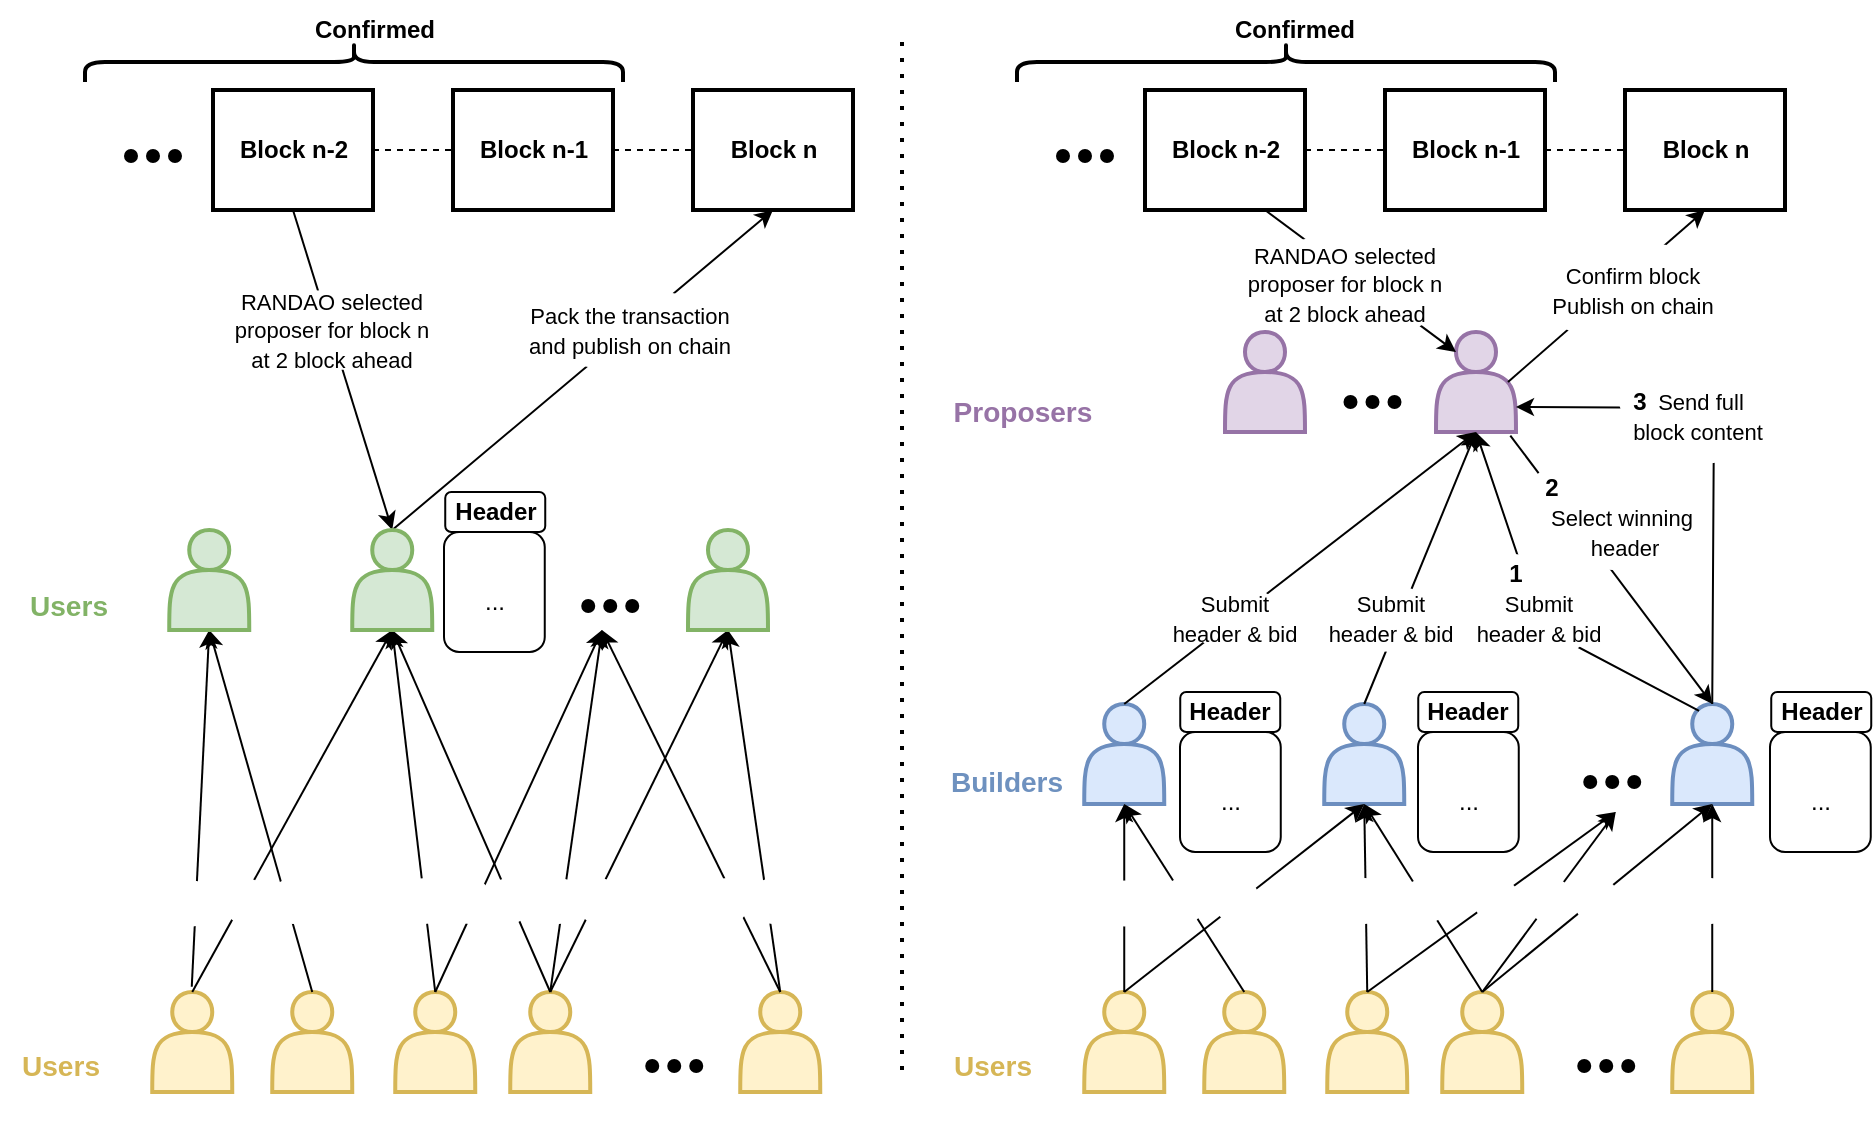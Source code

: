 <mxfile version="26.1.0">
  <diagram name="Page-1" id="coRo8ORDwXwepMu9kaxt">
    <mxGraphModel dx="1376" dy="1120" grid="1" gridSize="10" guides="1" tooltips="1" connect="1" arrows="1" fold="1" page="1" pageScale="1" pageWidth="827" pageHeight="1169" math="0" shadow="0">
      <root>
        <mxCell id="0" />
        <mxCell id="1" parent="0" />
        <mxCell id="-1FMtL--xxu45l2r8FuS-1" value="&lt;b&gt;Block n-1&lt;/b&gt;" style="rounded=0;whiteSpace=wrap;html=1;strokeWidth=2;" vertex="1" parent="1">
          <mxGeometry x="265.5" y="70" width="80" height="60" as="geometry" />
        </mxCell>
        <mxCell id="-1FMtL--xxu45l2r8FuS-2" value="&lt;b&gt;Block n&lt;/b&gt;" style="rounded=0;whiteSpace=wrap;html=1;strokeWidth=2;" vertex="1" parent="1">
          <mxGeometry x="385.5" y="70" width="80" height="60" as="geometry" />
        </mxCell>
        <mxCell id="-1FMtL--xxu45l2r8FuS-3" value="" style="endArrow=none;dashed=1;html=1;rounded=0;entryX=0;entryY=0.5;entryDx=0;entryDy=0;" edge="1" parent="1" source="-1FMtL--xxu45l2r8FuS-1" target="-1FMtL--xxu45l2r8FuS-2">
          <mxGeometry width="50" height="50" relative="1" as="geometry">
            <mxPoint x="185.5" y="100" as="sourcePoint" />
            <mxPoint x="245.5" y="99.5" as="targetPoint" />
          </mxGeometry>
        </mxCell>
        <mxCell id="-1FMtL--xxu45l2r8FuS-4" value="&lt;b&gt;Block n-2&lt;/b&gt;" style="rounded=0;whiteSpace=wrap;html=1;strokeWidth=2;" vertex="1" parent="1">
          <mxGeometry x="145.5" y="70" width="80" height="60" as="geometry" />
        </mxCell>
        <mxCell id="-1FMtL--xxu45l2r8FuS-5" value="" style="endArrow=none;dashed=1;html=1;rounded=0;exitX=1;exitY=0.5;exitDx=0;exitDy=0;entryX=0;entryY=0.5;entryDx=0;entryDy=0;" edge="1" parent="1" source="-1FMtL--xxu45l2r8FuS-4" target="-1FMtL--xxu45l2r8FuS-1">
          <mxGeometry width="50" height="50" relative="1" as="geometry">
            <mxPoint x="355.5" y="110" as="sourcePoint" />
            <mxPoint x="265.5" y="100" as="targetPoint" />
          </mxGeometry>
        </mxCell>
        <mxCell id="-1FMtL--xxu45l2r8FuS-6" value="" style="shape=curlyBracket;whiteSpace=wrap;html=1;rounded=1;labelPosition=left;verticalLabelPosition=middle;align=right;verticalAlign=middle;rotation=90;strokeWidth=2;" vertex="1" parent="1">
          <mxGeometry x="206" y="-78.5" width="20" height="269" as="geometry" />
        </mxCell>
        <mxCell id="-1FMtL--xxu45l2r8FuS-7" value="&lt;b&gt;Confirmed&lt;/b&gt;" style="text;html=1;align=center;verticalAlign=middle;resizable=0;points=[];autosize=1;strokeColor=none;fillColor=none;" vertex="1" parent="1">
          <mxGeometry x="185.5" y="25" width="80" height="30" as="geometry" />
        </mxCell>
        <mxCell id="-1FMtL--xxu45l2r8FuS-8" value="" style="shape=actor;whiteSpace=wrap;html=1;strokeWidth=2;fillColor=#fff2cc;strokeColor=#d6b656;" vertex="1" parent="1">
          <mxGeometry x="115.12" y="521" width="40" height="50" as="geometry" />
        </mxCell>
        <mxCell id="-1FMtL--xxu45l2r8FuS-9" value="" style="shape=actor;whiteSpace=wrap;html=1;strokeWidth=2;fillColor=#fff2cc;strokeColor=#d6b656;" vertex="1" parent="1">
          <mxGeometry x="294.12" y="521" width="40" height="50" as="geometry" />
        </mxCell>
        <mxCell id="-1FMtL--xxu45l2r8FuS-10" value="" style="shape=actor;whiteSpace=wrap;html=1;strokeWidth=2;fillColor=#fff2cc;strokeColor=#d6b656;" vertex="1" parent="1">
          <mxGeometry x="236.62" y="521" width="40" height="50" as="geometry" />
        </mxCell>
        <mxCell id="-1FMtL--xxu45l2r8FuS-11" value="" style="shape=actor;whiteSpace=wrap;html=1;strokeWidth=2;fillColor=#fff2cc;strokeColor=#d6b656;" vertex="1" parent="1">
          <mxGeometry x="175.12" y="521" width="40" height="50" as="geometry" />
        </mxCell>
        <mxCell id="-1FMtL--xxu45l2r8FuS-12" value="" style="shape=actor;whiteSpace=wrap;html=1;strokeWidth=2;fillColor=#fff2cc;strokeColor=#d6b656;" vertex="1" parent="1">
          <mxGeometry x="409.12" y="521" width="40" height="50" as="geometry" />
        </mxCell>
        <mxCell id="-1FMtL--xxu45l2r8FuS-13" value="" style="group" vertex="1" connectable="0" parent="1">
          <mxGeometry x="102.5" y="100" width="26" height="6" as="geometry" />
        </mxCell>
        <mxCell id="-1FMtL--xxu45l2r8FuS-14" value="" style="ellipse;shape=doubleEllipse;whiteSpace=wrap;html=1;aspect=fixed;fillColor=#000000;" vertex="1" parent="-1FMtL--xxu45l2r8FuS-13">
          <mxGeometry x="-1" width="6" height="6" as="geometry" />
        </mxCell>
        <mxCell id="-1FMtL--xxu45l2r8FuS-15" value="" style="ellipse;shape=doubleEllipse;whiteSpace=wrap;html=1;aspect=fixed;fillColor=#000000;" vertex="1" parent="-1FMtL--xxu45l2r8FuS-13">
          <mxGeometry x="10" width="6" height="6" as="geometry" />
        </mxCell>
        <mxCell id="-1FMtL--xxu45l2r8FuS-16" value="" style="ellipse;shape=doubleEllipse;whiteSpace=wrap;html=1;aspect=fixed;fillColor=#000000;" vertex="1" parent="-1FMtL--xxu45l2r8FuS-13">
          <mxGeometry x="21" width="6" height="6" as="geometry" />
        </mxCell>
        <mxCell id="-1FMtL--xxu45l2r8FuS-17" value="" style="endArrow=classic;html=1;rounded=0;exitX=0.5;exitY=0;exitDx=0;exitDy=0;entryX=0.5;entryY=1;entryDx=0;entryDy=0;" edge="1" parent="1" source="-1FMtL--xxu45l2r8FuS-58" target="-1FMtL--xxu45l2r8FuS-2">
          <mxGeometry width="50" height="50" relative="1" as="geometry">
            <mxPoint x="327" y="216" as="sourcePoint" />
            <mxPoint x="401" y="271" as="targetPoint" />
          </mxGeometry>
        </mxCell>
        <mxCell id="-1FMtL--xxu45l2r8FuS-18" value="" style="endArrow=classic;html=1;rounded=0;exitX=0.5;exitY=1;exitDx=0;exitDy=0;entryX=0.5;entryY=0;entryDx=0;entryDy=0;" edge="1" parent="1" source="-1FMtL--xxu45l2r8FuS-4" target="-1FMtL--xxu45l2r8FuS-58">
          <mxGeometry width="50" height="50" relative="1" as="geometry">
            <mxPoint x="351" y="321" as="sourcePoint" />
            <mxPoint x="321" y="203.5" as="targetPoint" />
          </mxGeometry>
        </mxCell>
        <mxCell id="-1FMtL--xxu45l2r8FuS-19" value="" style="group" vertex="1" connectable="0" parent="1">
          <mxGeometry x="363.12" y="555" width="26" height="6" as="geometry" />
        </mxCell>
        <mxCell id="-1FMtL--xxu45l2r8FuS-20" value="" style="ellipse;shape=doubleEllipse;whiteSpace=wrap;html=1;aspect=fixed;fillColor=#000000;" vertex="1" parent="-1FMtL--xxu45l2r8FuS-19">
          <mxGeometry x="-1" width="6" height="6" as="geometry" />
        </mxCell>
        <mxCell id="-1FMtL--xxu45l2r8FuS-21" value="" style="ellipse;shape=doubleEllipse;whiteSpace=wrap;html=1;aspect=fixed;fillColor=#000000;" vertex="1" parent="-1FMtL--xxu45l2r8FuS-19">
          <mxGeometry x="10" width="6" height="6" as="geometry" />
        </mxCell>
        <mxCell id="-1FMtL--xxu45l2r8FuS-22" value="" style="ellipse;shape=doubleEllipse;whiteSpace=wrap;html=1;aspect=fixed;fillColor=#000000;" vertex="1" parent="-1FMtL--xxu45l2r8FuS-19">
          <mxGeometry x="21" width="6" height="6" as="geometry" />
        </mxCell>
        <mxCell id="-1FMtL--xxu45l2r8FuS-23" value="" style="endArrow=classic;html=1;rounded=0;entryX=0.5;entryY=1;entryDx=0;entryDy=0;exitX=0.5;exitY=0;exitDx=0;exitDy=0;" edge="1" parent="1" source="-1FMtL--xxu45l2r8FuS-8" target="-1FMtL--xxu45l2r8FuS-58">
          <mxGeometry width="50" height="50" relative="1" as="geometry">
            <mxPoint x="135.37" y="496" as="sourcePoint" />
            <mxPoint x="255.12" y="427" as="targetPoint" />
          </mxGeometry>
        </mxCell>
        <mxCell id="-1FMtL--xxu45l2r8FuS-24" value="" style="endArrow=classic;html=1;rounded=0;entryX=0.5;entryY=1;entryDx=0;entryDy=0;exitX=0.5;exitY=0;exitDx=0;exitDy=0;" edge="1" parent="1" source="-1FMtL--xxu45l2r8FuS-11" target="-1FMtL--xxu45l2r8FuS-57">
          <mxGeometry width="50" height="50" relative="1" as="geometry">
            <mxPoint x="195.37" y="496" as="sourcePoint" />
            <mxPoint x="135.12" y="427" as="targetPoint" />
          </mxGeometry>
        </mxCell>
        <mxCell id="-1FMtL--xxu45l2r8FuS-25" value="" style="endArrow=classic;html=1;rounded=0;entryX=0.5;entryY=1;entryDx=0;entryDy=0;exitX=0.494;exitY=-0.052;exitDx=0;exitDy=0;exitPerimeter=0;" edge="1" parent="1" source="-1FMtL--xxu45l2r8FuS-8" target="-1FMtL--xxu45l2r8FuS-57">
          <mxGeometry width="50" height="50" relative="1" as="geometry">
            <mxPoint x="135.37" y="496" as="sourcePoint" />
            <mxPoint x="135.12" y="427" as="targetPoint" />
          </mxGeometry>
        </mxCell>
        <mxCell id="-1FMtL--xxu45l2r8FuS-26" value="" style="endArrow=classic;html=1;rounded=0;exitX=0.5;exitY=0;exitDx=0;exitDy=0;entryX=0.5;entryY=1;entryDx=0;entryDy=0;" edge="1" parent="1" source="-1FMtL--xxu45l2r8FuS-10" target="-1FMtL--xxu45l2r8FuS-58">
          <mxGeometry width="50" height="50" relative="1" as="geometry">
            <mxPoint x="230.87" y="501" as="sourcePoint" />
            <mxPoint x="255" y="427" as="targetPoint" />
          </mxGeometry>
        </mxCell>
        <mxCell id="-1FMtL--xxu45l2r8FuS-27" value="" style="endArrow=classic;html=1;rounded=0;exitX=0.5;exitY=0;exitDx=0;exitDy=0;" edge="1" parent="1" source="-1FMtL--xxu45l2r8FuS-10">
          <mxGeometry width="50" height="50" relative="1" as="geometry">
            <mxPoint x="250.87" y="497" as="sourcePoint" />
            <mxPoint x="340" y="340" as="targetPoint" />
          </mxGeometry>
        </mxCell>
        <mxCell id="-1FMtL--xxu45l2r8FuS-28" value="" style="endArrow=classic;html=1;rounded=0;exitX=0.5;exitY=0;exitDx=0;exitDy=0;entryX=0.5;entryY=1;entryDx=0;entryDy=0;" edge="1" parent="1" source="-1FMtL--xxu45l2r8FuS-9" target="-1FMtL--xxu45l2r8FuS-59">
          <mxGeometry width="50" height="50" relative="1" as="geometry">
            <mxPoint x="330.87" y="501" as="sourcePoint" />
            <mxPoint x="429.12" y="427" as="targetPoint" />
          </mxGeometry>
        </mxCell>
        <mxCell id="-1FMtL--xxu45l2r8FuS-29" value="" style="endArrow=classic;html=1;rounded=0;exitX=0.5;exitY=0;exitDx=0;exitDy=0;" edge="1" parent="1" source="-1FMtL--xxu45l2r8FuS-9">
          <mxGeometry width="50" height="50" relative="1" as="geometry">
            <mxPoint x="310.87" y="501" as="sourcePoint" />
            <mxPoint x="340" y="340" as="targetPoint" />
          </mxGeometry>
        </mxCell>
        <mxCell id="-1FMtL--xxu45l2r8FuS-30" value="" style="endArrow=classic;html=1;rounded=0;exitX=0.5;exitY=0;exitDx=0;exitDy=0;entryX=0.5;entryY=1;entryDx=0;entryDy=0;" edge="1" parent="1" source="-1FMtL--xxu45l2r8FuS-9" target="-1FMtL--xxu45l2r8FuS-58">
          <mxGeometry width="50" height="50" relative="1" as="geometry">
            <mxPoint x="205.37" y="477" as="sourcePoint" />
            <mxPoint x="255.12" y="427" as="targetPoint" />
          </mxGeometry>
        </mxCell>
        <mxCell id="-1FMtL--xxu45l2r8FuS-31" value="" style="endArrow=classic;html=1;rounded=0;exitX=0.5;exitY=0;exitDx=0;exitDy=0;entryX=0.5;entryY=1;entryDx=0;entryDy=0;" edge="1" parent="1" source="-1FMtL--xxu45l2r8FuS-12" target="-1FMtL--xxu45l2r8FuS-59">
          <mxGeometry width="50" height="50" relative="1" as="geometry">
            <mxPoint x="409.12" y="496" as="sourcePoint" />
            <mxPoint x="429.12" y="427" as="targetPoint" />
          </mxGeometry>
        </mxCell>
        <mxCell id="-1FMtL--xxu45l2r8FuS-32" value="&lt;h3&gt;&lt;font style=&quot;color: light-dark(rgb(214, 182, 86), rgb(105, 70, 122));&quot;&gt;Users&lt;/font&gt;&lt;/h3&gt;" style="text;html=1;align=center;verticalAlign=middle;resizable=0;points=[];autosize=1;strokeColor=none;fillColor=none;" vertex="1" parent="1">
          <mxGeometry x="39.12" y="528" width="60" height="60" as="geometry" />
        </mxCell>
        <mxCell id="-1FMtL--xxu45l2r8FuS-33" value="" style="group" vertex="1" connectable="0" parent="1">
          <mxGeometry x="150.12" y="464" width="23" height="23" as="geometry" />
        </mxCell>
        <mxCell id="-1FMtL--xxu45l2r8FuS-34" value="" style="ellipse;whiteSpace=wrap;html=1;aspect=fixed;fillColor=default;strokeColor=none;" vertex="1" parent="-1FMtL--xxu45l2r8FuS-33">
          <mxGeometry width="23" height="23" as="geometry" />
        </mxCell>
        <mxCell id="-1FMtL--xxu45l2r8FuS-35" value="" style="shape=image;html=1;verticalAlign=top;verticalLabelPosition=bottom;labelBackgroundColor=#ffffff;imageAspect=0;aspect=fixed;image=https://cdn0.iconfinder.com/data/icons/basic-e-commerce-line/48/Receipt_success-128.png" vertex="1" parent="-1FMtL--xxu45l2r8FuS-33">
          <mxGeometry x="2.88" y="2.88" width="17.25" height="17.25" as="geometry" />
        </mxCell>
        <mxCell id="-1FMtL--xxu45l2r8FuS-36" value="" style="group" vertex="1" connectable="0" parent="1">
          <mxGeometry x="123.62" y="465.25" width="23" height="23" as="geometry" />
        </mxCell>
        <mxCell id="-1FMtL--xxu45l2r8FuS-37" value="" style="ellipse;whiteSpace=wrap;html=1;aspect=fixed;fillColor=default;strokeColor=none;" vertex="1" parent="-1FMtL--xxu45l2r8FuS-36">
          <mxGeometry width="23" height="23" as="geometry" />
        </mxCell>
        <mxCell id="-1FMtL--xxu45l2r8FuS-38" value="" style="shape=image;html=1;verticalAlign=top;verticalLabelPosition=bottom;labelBackgroundColor=#ffffff;imageAspect=0;aspect=fixed;image=https://cdn0.iconfinder.com/data/icons/basic-e-commerce-line/48/Receipt_success-128.png" vertex="1" parent="-1FMtL--xxu45l2r8FuS-36">
          <mxGeometry x="2.88" y="1.88" width="17.25" height="17.25" as="geometry" />
        </mxCell>
        <mxCell id="-1FMtL--xxu45l2r8FuS-39" value="" style="group" vertex="1" connectable="0" parent="1">
          <mxGeometry x="174" y="464" width="23" height="23" as="geometry" />
        </mxCell>
        <mxCell id="-1FMtL--xxu45l2r8FuS-40" value="" style="ellipse;whiteSpace=wrap;html=1;aspect=fixed;fillColor=default;strokeColor=none;" vertex="1" parent="-1FMtL--xxu45l2r8FuS-39">
          <mxGeometry width="23" height="23" as="geometry" />
        </mxCell>
        <mxCell id="-1FMtL--xxu45l2r8FuS-41" value="" style="shape=image;html=1;verticalAlign=top;verticalLabelPosition=bottom;labelBackgroundColor=#ffffff;imageAspect=0;aspect=fixed;image=https://cdn0.iconfinder.com/data/icons/basic-e-commerce-line/48/Receipt_success-128.png" vertex="1" parent="-1FMtL--xxu45l2r8FuS-39">
          <mxGeometry x="2.88" y="2.88" width="17.25" height="17.25" as="geometry" />
        </mxCell>
        <mxCell id="-1FMtL--xxu45l2r8FuS-42" value="" style="group" vertex="1" connectable="0" parent="1">
          <mxGeometry x="240" y="464" width="23" height="23" as="geometry" />
        </mxCell>
        <mxCell id="-1FMtL--xxu45l2r8FuS-43" value="" style="ellipse;whiteSpace=wrap;html=1;aspect=fixed;fillColor=default;strokeColor=none;" vertex="1" parent="-1FMtL--xxu45l2r8FuS-42">
          <mxGeometry width="23" height="23" as="geometry" />
        </mxCell>
        <mxCell id="-1FMtL--xxu45l2r8FuS-44" value="" style="shape=image;html=1;verticalAlign=top;verticalLabelPosition=bottom;labelBackgroundColor=#ffffff;imageAspect=0;aspect=fixed;image=https://cdn0.iconfinder.com/data/icons/basic-e-commerce-line/48/Receipt_success-128.png" vertex="1" parent="-1FMtL--xxu45l2r8FuS-42">
          <mxGeometry x="2.88" y="2.88" width="17.25" height="17.25" as="geometry" />
        </mxCell>
        <mxCell id="-1FMtL--xxu45l2r8FuS-45" value="" style="group" vertex="1" connectable="0" parent="1">
          <mxGeometry x="282" y="464" width="23" height="23" as="geometry" />
        </mxCell>
        <mxCell id="-1FMtL--xxu45l2r8FuS-46" value="" style="ellipse;whiteSpace=wrap;html=1;aspect=fixed;fillColor=default;strokeColor=none;" vertex="1" parent="-1FMtL--xxu45l2r8FuS-45">
          <mxGeometry width="23" height="23" as="geometry" />
        </mxCell>
        <mxCell id="-1FMtL--xxu45l2r8FuS-47" value="" style="shape=image;html=1;verticalAlign=top;verticalLabelPosition=bottom;labelBackgroundColor=#ffffff;imageAspect=0;aspect=fixed;image=https://cdn0.iconfinder.com/data/icons/basic-e-commerce-line/48/Receipt_success-128.png" vertex="1" parent="-1FMtL--xxu45l2r8FuS-45">
          <mxGeometry x="2.88" y="2.88" width="17.25" height="17.25" as="geometry" />
        </mxCell>
        <mxCell id="-1FMtL--xxu45l2r8FuS-48" value="" style="group" vertex="1" connectable="0" parent="1">
          <mxGeometry x="307" y="464" width="23" height="23" as="geometry" />
        </mxCell>
        <mxCell id="-1FMtL--xxu45l2r8FuS-49" value="" style="ellipse;whiteSpace=wrap;html=1;aspect=fixed;fillColor=default;strokeColor=none;" vertex="1" parent="-1FMtL--xxu45l2r8FuS-48">
          <mxGeometry width="23" height="23" as="geometry" />
        </mxCell>
        <mxCell id="-1FMtL--xxu45l2r8FuS-50" value="" style="shape=image;html=1;verticalAlign=top;verticalLabelPosition=bottom;labelBackgroundColor=#ffffff;imageAspect=0;aspect=fixed;image=https://cdn0.iconfinder.com/data/icons/basic-e-commerce-line/48/Receipt_success-128.png" vertex="1" parent="-1FMtL--xxu45l2r8FuS-48">
          <mxGeometry x="2.88" y="2.88" width="17.25" height="17.25" as="geometry" />
        </mxCell>
        <mxCell id="-1FMtL--xxu45l2r8FuS-51" value="" style="group" vertex="1" connectable="0" parent="1">
          <mxGeometry x="327" y="464" width="23" height="23" as="geometry" />
        </mxCell>
        <mxCell id="-1FMtL--xxu45l2r8FuS-52" value="" style="ellipse;whiteSpace=wrap;html=1;aspect=fixed;fillColor=default;strokeColor=none;" vertex="1" parent="-1FMtL--xxu45l2r8FuS-51">
          <mxGeometry width="23" height="23" as="geometry" />
        </mxCell>
        <mxCell id="-1FMtL--xxu45l2r8FuS-53" value="" style="shape=image;html=1;verticalAlign=top;verticalLabelPosition=bottom;labelBackgroundColor=#ffffff;imageAspect=0;aspect=fixed;image=https://cdn0.iconfinder.com/data/icons/basic-e-commerce-line/48/Receipt_success-128.png" vertex="1" parent="-1FMtL--xxu45l2r8FuS-51">
          <mxGeometry x="2.88" y="2.88" width="17.25" height="17.25" as="geometry" />
        </mxCell>
        <mxCell id="-1FMtL--xxu45l2r8FuS-54" value="" style="group" vertex="1" connectable="0" parent="1">
          <mxGeometry x="414" y="464" width="23" height="23" as="geometry" />
        </mxCell>
        <mxCell id="-1FMtL--xxu45l2r8FuS-55" value="" style="ellipse;whiteSpace=wrap;html=1;aspect=fixed;fillColor=default;strokeColor=none;" vertex="1" parent="-1FMtL--xxu45l2r8FuS-54">
          <mxGeometry width="23" height="23" as="geometry" />
        </mxCell>
        <mxCell id="-1FMtL--xxu45l2r8FuS-56" value="" style="shape=image;html=1;verticalAlign=top;verticalLabelPosition=bottom;labelBackgroundColor=#ffffff;imageAspect=0;aspect=fixed;image=https://cdn0.iconfinder.com/data/icons/basic-e-commerce-line/48/Receipt_success-128.png" vertex="1" parent="-1FMtL--xxu45l2r8FuS-54">
          <mxGeometry x="2.88" y="2.88" width="17.25" height="17.25" as="geometry" />
        </mxCell>
        <mxCell id="-1FMtL--xxu45l2r8FuS-57" value="" style="shape=actor;whiteSpace=wrap;html=1;strokeWidth=2;fillColor=#d5e8d4;strokeColor=#82b366;" vertex="1" parent="1">
          <mxGeometry x="123.62" y="290" width="40" height="50" as="geometry" />
        </mxCell>
        <mxCell id="-1FMtL--xxu45l2r8FuS-58" value="" style="shape=actor;whiteSpace=wrap;html=1;strokeWidth=2;fillColor=#d5e8d4;strokeColor=#82b366;" vertex="1" parent="1">
          <mxGeometry x="215.12" y="290" width="40" height="50" as="geometry" />
        </mxCell>
        <mxCell id="-1FMtL--xxu45l2r8FuS-59" value="" style="shape=actor;whiteSpace=wrap;html=1;strokeWidth=2;fillColor=#d5e8d4;strokeColor=#82b366;" vertex="1" parent="1">
          <mxGeometry x="383" y="290" width="40" height="50" as="geometry" />
        </mxCell>
        <mxCell id="-1FMtL--xxu45l2r8FuS-60" value="" style="group" vertex="1" connectable="0" parent="1">
          <mxGeometry x="313.12" y="325" width="26" height="6" as="geometry" />
        </mxCell>
        <mxCell id="-1FMtL--xxu45l2r8FuS-61" value="" style="ellipse;shape=doubleEllipse;whiteSpace=wrap;html=1;aspect=fixed;fillColor=#000000;" vertex="1" parent="-1FMtL--xxu45l2r8FuS-60">
          <mxGeometry x="17" width="6" height="6" as="geometry" />
        </mxCell>
        <mxCell id="-1FMtL--xxu45l2r8FuS-62" value="" style="ellipse;shape=doubleEllipse;whiteSpace=wrap;html=1;aspect=fixed;fillColor=#000000;" vertex="1" parent="-1FMtL--xxu45l2r8FuS-60">
          <mxGeometry x="28" width="6" height="6" as="geometry" />
        </mxCell>
        <mxCell id="-1FMtL--xxu45l2r8FuS-63" value="" style="ellipse;shape=doubleEllipse;whiteSpace=wrap;html=1;aspect=fixed;fillColor=#000000;" vertex="1" parent="-1FMtL--xxu45l2r8FuS-60">
          <mxGeometry x="39" width="6" height="6" as="geometry" />
        </mxCell>
        <mxCell id="-1FMtL--xxu45l2r8FuS-64" value="" style="endArrow=classic;html=1;rounded=0;exitX=0.5;exitY=0;exitDx=0;exitDy=0;" edge="1" parent="1" source="-1FMtL--xxu45l2r8FuS-12">
          <mxGeometry width="50" height="50" relative="1" as="geometry">
            <mxPoint x="430" y="520" as="sourcePoint" />
            <mxPoint x="340" y="340" as="targetPoint" />
          </mxGeometry>
        </mxCell>
        <mxCell id="-1FMtL--xxu45l2r8FuS-65" value="" style="group" vertex="1" connectable="0" parent="1">
          <mxGeometry x="391" y="464" width="23" height="23" as="geometry" />
        </mxCell>
        <mxCell id="-1FMtL--xxu45l2r8FuS-66" value="" style="ellipse;whiteSpace=wrap;html=1;aspect=fixed;fillColor=default;strokeColor=none;" vertex="1" parent="-1FMtL--xxu45l2r8FuS-65">
          <mxGeometry width="23" height="23" as="geometry" />
        </mxCell>
        <mxCell id="-1FMtL--xxu45l2r8FuS-67" value="" style="shape=image;html=1;verticalAlign=top;verticalLabelPosition=bottom;labelBackgroundColor=#ffffff;imageAspect=0;aspect=fixed;image=https://cdn0.iconfinder.com/data/icons/basic-e-commerce-line/48/Receipt_success-128.png" vertex="1" parent="-1FMtL--xxu45l2r8FuS-65">
          <mxGeometry x="2.88" y="2.88" width="17.25" height="17.25" as="geometry" />
        </mxCell>
        <mxCell id="-1FMtL--xxu45l2r8FuS-68" value="" style="group" vertex="1" connectable="0" parent="1">
          <mxGeometry x="262" y="464" width="23" height="23" as="geometry" />
        </mxCell>
        <mxCell id="-1FMtL--xxu45l2r8FuS-69" value="" style="ellipse;whiteSpace=wrap;html=1;aspect=fixed;fillColor=default;strokeColor=none;" vertex="1" parent="-1FMtL--xxu45l2r8FuS-68">
          <mxGeometry width="23" height="23" as="geometry" />
        </mxCell>
        <mxCell id="-1FMtL--xxu45l2r8FuS-70" value="" style="shape=image;html=1;verticalAlign=top;verticalLabelPosition=bottom;labelBackgroundColor=#ffffff;imageAspect=0;aspect=fixed;image=https://cdn0.iconfinder.com/data/icons/basic-e-commerce-line/48/Receipt_success-128.png" vertex="1" parent="-1FMtL--xxu45l2r8FuS-68">
          <mxGeometry x="2.88" y="2.88" width="17.25" height="17.25" as="geometry" />
        </mxCell>
        <mxCell id="-1FMtL--xxu45l2r8FuS-71" value="&lt;h3&gt;&lt;font style=&quot;color: light-dark(rgb(130, 179, 102), rgb(105, 70, 122));&quot;&gt;Users&lt;/font&gt;&lt;/h3&gt;" style="text;html=1;align=center;verticalAlign=middle;resizable=0;points=[];autosize=1;strokeColor=none;fillColor=none;" vertex="1" parent="1">
          <mxGeometry x="42.5" y="298" width="60" height="60" as="geometry" />
        </mxCell>
        <mxCell id="-1FMtL--xxu45l2r8FuS-72" value="" style="group" vertex="1" connectable="0" parent="1">
          <mxGeometry x="261" y="271" width="50.62" height="80" as="geometry" />
        </mxCell>
        <mxCell id="-1FMtL--xxu45l2r8FuS-73" value="Header" style="rounded=1;whiteSpace=wrap;html=1;fontStyle=1" vertex="1" parent="-1FMtL--xxu45l2r8FuS-72">
          <mxGeometry x="0.62" width="50" height="20" as="geometry" />
        </mxCell>
        <mxCell id="-1FMtL--xxu45l2r8FuS-74" value="" style="group" vertex="1" connectable="0" parent="-1FMtL--xxu45l2r8FuS-72">
          <mxGeometry y="20" width="50.38" height="60" as="geometry" />
        </mxCell>
        <mxCell id="-1FMtL--xxu45l2r8FuS-75" value="" style="rounded=1;whiteSpace=wrap;html=1;" vertex="1" parent="-1FMtL--xxu45l2r8FuS-74">
          <mxGeometry width="50.38" height="60" as="geometry" />
        </mxCell>
        <mxCell id="-1FMtL--xxu45l2r8FuS-76" value="" style="shape=image;html=1;verticalAlign=top;verticalLabelPosition=bottom;labelBackgroundColor=#ffffff;imageAspect=0;aspect=fixed;image=https://cdn0.iconfinder.com/data/icons/basic-e-commerce-line/48/Receipt_success-128.png" vertex="1" parent="-1FMtL--xxu45l2r8FuS-74">
          <mxGeometry x="17.952" y="1.75" width="14.484" height="14.484" as="geometry" />
        </mxCell>
        <mxCell id="-1FMtL--xxu45l2r8FuS-77" value="" style="shape=image;html=1;verticalAlign=top;verticalLabelPosition=bottom;labelBackgroundColor=#ffffff;imageAspect=0;aspect=fixed;image=https://cdn0.iconfinder.com/data/icons/basic-e-commerce-line/48/Receipt_success-128.png" vertex="1" parent="-1FMtL--xxu45l2r8FuS-74">
          <mxGeometry x="17.952" y="18" width="14.484" height="14.484" as="geometry" />
        </mxCell>
        <mxCell id="-1FMtL--xxu45l2r8FuS-78" value="" style="shape=image;html=1;verticalAlign=top;verticalLabelPosition=bottom;labelBackgroundColor=#ffffff;imageAspect=0;aspect=fixed;image=https://cdn0.iconfinder.com/data/icons/basic-e-commerce-line/48/Receipt_success-128.png" vertex="1" parent="-1FMtL--xxu45l2r8FuS-74">
          <mxGeometry x="17.952" y="42.75" width="14.484" height="14.484" as="geometry" />
        </mxCell>
        <mxCell id="-1FMtL--xxu45l2r8FuS-79" value="..." style="text;html=1;align=center;verticalAlign=middle;resizable=0;points=[];autosize=1;strokeColor=none;fillColor=none;" vertex="1" parent="-1FMtL--xxu45l2r8FuS-74">
          <mxGeometry x="9.595" y="20.25" width="30" height="30" as="geometry" />
        </mxCell>
        <mxCell id="-1FMtL--xxu45l2r8FuS-80" value="&lt;span style=&quot;font-size: 11px;&quot;&gt;RANDAO selected proposer for block n at 2 block ahead&lt;/span&gt;" style="ellipse;whiteSpace=wrap;html=1;strokeColor=none;" vertex="1" parent="1">
          <mxGeometry x="150.12" y="170" width="110" height="40" as="geometry" />
        </mxCell>
        <mxCell id="-1FMtL--xxu45l2r8FuS-81" value="&lt;span style=&quot;font-size: 11px;&quot;&gt;Pack the transaction and publish on chain&lt;/span&gt;" style="ellipse;whiteSpace=wrap;html=1;strokeColor=none;" vertex="1" parent="1">
          <mxGeometry x="299.12" y="170" width="110" height="40" as="geometry" />
        </mxCell>
        <mxCell id="-1FMtL--xxu45l2r8FuS-82" value="&lt;b&gt;Block n-1&lt;/b&gt;" style="rounded=0;whiteSpace=wrap;html=1;strokeWidth=2;" vertex="1" parent="1">
          <mxGeometry x="731.5" y="70" width="80" height="60" as="geometry" />
        </mxCell>
        <mxCell id="-1FMtL--xxu45l2r8FuS-83" value="&lt;b&gt;Block n&lt;/b&gt;" style="rounded=0;whiteSpace=wrap;html=1;strokeWidth=2;" vertex="1" parent="1">
          <mxGeometry x="851.5" y="70" width="80" height="60" as="geometry" />
        </mxCell>
        <mxCell id="-1FMtL--xxu45l2r8FuS-84" value="" style="endArrow=none;dashed=1;html=1;rounded=0;entryX=0;entryY=0.5;entryDx=0;entryDy=0;" edge="1" parent="1" source="-1FMtL--xxu45l2r8FuS-82" target="-1FMtL--xxu45l2r8FuS-83">
          <mxGeometry width="50" height="50" relative="1" as="geometry">
            <mxPoint x="651.5" y="100" as="sourcePoint" />
            <mxPoint x="711.5" y="99.5" as="targetPoint" />
          </mxGeometry>
        </mxCell>
        <mxCell id="-1FMtL--xxu45l2r8FuS-85" value="&lt;b&gt;Block n-2&lt;/b&gt;" style="rounded=0;whiteSpace=wrap;html=1;strokeWidth=2;" vertex="1" parent="1">
          <mxGeometry x="611.5" y="70" width="80" height="60" as="geometry" />
        </mxCell>
        <mxCell id="-1FMtL--xxu45l2r8FuS-86" value="" style="endArrow=none;dashed=1;html=1;rounded=0;exitX=1;exitY=0.5;exitDx=0;exitDy=0;entryX=0;entryY=0.5;entryDx=0;entryDy=0;" edge="1" parent="1" source="-1FMtL--xxu45l2r8FuS-85" target="-1FMtL--xxu45l2r8FuS-82">
          <mxGeometry width="50" height="50" relative="1" as="geometry">
            <mxPoint x="821.5" y="110" as="sourcePoint" />
            <mxPoint x="731.5" y="100" as="targetPoint" />
          </mxGeometry>
        </mxCell>
        <mxCell id="-1FMtL--xxu45l2r8FuS-87" value="" style="shape=curlyBracket;whiteSpace=wrap;html=1;rounded=1;labelPosition=left;verticalLabelPosition=middle;align=right;verticalAlign=middle;rotation=90;strokeWidth=2;" vertex="1" parent="1">
          <mxGeometry x="672" y="-78.5" width="20" height="269" as="geometry" />
        </mxCell>
        <mxCell id="-1FMtL--xxu45l2r8FuS-88" value="&lt;b&gt;Confirmed&lt;/b&gt;" style="text;html=1;align=center;verticalAlign=middle;resizable=0;points=[];autosize=1;strokeColor=none;fillColor=none;" vertex="1" parent="1">
          <mxGeometry x="645.5" y="25" width="80" height="30" as="geometry" />
        </mxCell>
        <mxCell id="-1FMtL--xxu45l2r8FuS-89" value="" style="shape=actor;whiteSpace=wrap;html=1;strokeWidth=2;fillColor=#e1d5e7;strokeColor=#9673a6;" vertex="1" parent="1">
          <mxGeometry x="757" y="191" width="40" height="50" as="geometry" />
        </mxCell>
        <mxCell id="-1FMtL--xxu45l2r8FuS-90" value="" style="shape=actor;whiteSpace=wrap;html=1;strokeWidth=2;fillColor=#dae8fc;strokeColor=#6c8ebf;" vertex="1" parent="1">
          <mxGeometry x="875.12" y="377" width="40" height="50" as="geometry" />
        </mxCell>
        <mxCell id="-1FMtL--xxu45l2r8FuS-91" value="" style="shape=actor;whiteSpace=wrap;html=1;strokeWidth=2;fillColor=#dae8fc;strokeColor=#6c8ebf;" vertex="1" parent="1">
          <mxGeometry x="701.12" y="377" width="40" height="50" as="geometry" />
        </mxCell>
        <mxCell id="-1FMtL--xxu45l2r8FuS-92" value="" style="shape=actor;whiteSpace=wrap;html=1;strokeWidth=2;fillColor=#dae8fc;strokeColor=#6c8ebf;" vertex="1" parent="1">
          <mxGeometry x="581.12" y="377" width="40" height="50" as="geometry" />
        </mxCell>
        <mxCell id="-1FMtL--xxu45l2r8FuS-93" value="" style="shape=actor;whiteSpace=wrap;html=1;strokeWidth=2;fillColor=#fff2cc;strokeColor=#d6b656;" vertex="1" parent="1">
          <mxGeometry x="581.12" y="521" width="40" height="50" as="geometry" />
        </mxCell>
        <mxCell id="-1FMtL--xxu45l2r8FuS-94" value="" style="shape=actor;whiteSpace=wrap;html=1;strokeWidth=2;fillColor=#fff2cc;strokeColor=#d6b656;" vertex="1" parent="1">
          <mxGeometry x="760.12" y="521" width="40" height="50" as="geometry" />
        </mxCell>
        <mxCell id="-1FMtL--xxu45l2r8FuS-95" value="" style="shape=actor;whiteSpace=wrap;html=1;strokeWidth=2;fillColor=#fff2cc;strokeColor=#d6b656;" vertex="1" parent="1">
          <mxGeometry x="702.62" y="521" width="40" height="50" as="geometry" />
        </mxCell>
        <mxCell id="-1FMtL--xxu45l2r8FuS-96" value="" style="shape=actor;whiteSpace=wrap;html=1;strokeWidth=2;fillColor=#fff2cc;strokeColor=#d6b656;" vertex="1" parent="1">
          <mxGeometry x="641.12" y="521" width="40" height="50" as="geometry" />
        </mxCell>
        <mxCell id="-1FMtL--xxu45l2r8FuS-97" value="" style="shape=actor;whiteSpace=wrap;html=1;strokeWidth=2;fillColor=#fff2cc;strokeColor=#d6b656;" vertex="1" parent="1">
          <mxGeometry x="875.12" y="521" width="40" height="50" as="geometry" />
        </mxCell>
        <mxCell id="-1FMtL--xxu45l2r8FuS-98" value="" style="group" vertex="1" connectable="0" parent="1">
          <mxGeometry x="568.5" y="100" width="26" height="6" as="geometry" />
        </mxCell>
        <mxCell id="-1FMtL--xxu45l2r8FuS-99" value="" style="ellipse;shape=doubleEllipse;whiteSpace=wrap;html=1;aspect=fixed;fillColor=#000000;" vertex="1" parent="-1FMtL--xxu45l2r8FuS-98">
          <mxGeometry x="-1" width="6" height="6" as="geometry" />
        </mxCell>
        <mxCell id="-1FMtL--xxu45l2r8FuS-100" value="" style="ellipse;shape=doubleEllipse;whiteSpace=wrap;html=1;aspect=fixed;fillColor=#000000;" vertex="1" parent="-1FMtL--xxu45l2r8FuS-98">
          <mxGeometry x="10" width="6" height="6" as="geometry" />
        </mxCell>
        <mxCell id="-1FMtL--xxu45l2r8FuS-101" value="" style="ellipse;shape=doubleEllipse;whiteSpace=wrap;html=1;aspect=fixed;fillColor=#000000;" vertex="1" parent="-1FMtL--xxu45l2r8FuS-98">
          <mxGeometry x="21" width="6" height="6" as="geometry" />
        </mxCell>
        <mxCell id="-1FMtL--xxu45l2r8FuS-102" value="" style="group" vertex="1" connectable="0" parent="1">
          <mxGeometry x="832.12" y="413" width="26" height="6" as="geometry" />
        </mxCell>
        <mxCell id="-1FMtL--xxu45l2r8FuS-103" value="" style="ellipse;shape=doubleEllipse;whiteSpace=wrap;html=1;aspect=fixed;fillColor=#000000;" vertex="1" parent="-1FMtL--xxu45l2r8FuS-102">
          <mxGeometry x="-1" width="6" height="6" as="geometry" />
        </mxCell>
        <mxCell id="-1FMtL--xxu45l2r8FuS-104" value="" style="ellipse;shape=doubleEllipse;whiteSpace=wrap;html=1;aspect=fixed;fillColor=#000000;" vertex="1" parent="-1FMtL--xxu45l2r8FuS-102">
          <mxGeometry x="10" width="6" height="6" as="geometry" />
        </mxCell>
        <mxCell id="-1FMtL--xxu45l2r8FuS-105" value="" style="ellipse;shape=doubleEllipse;whiteSpace=wrap;html=1;aspect=fixed;fillColor=#000000;" vertex="1" parent="-1FMtL--xxu45l2r8FuS-102">
          <mxGeometry x="21" width="6" height="6" as="geometry" />
        </mxCell>
        <mxCell id="-1FMtL--xxu45l2r8FuS-106" value="" style="endArrow=classic;html=1;rounded=0;exitX=0.5;exitY=0;exitDx=0;exitDy=0;entryX=0.5;entryY=1;entryDx=0;entryDy=0;" edge="1" parent="1" source="-1FMtL--xxu45l2r8FuS-92" target="-1FMtL--xxu45l2r8FuS-89">
          <mxGeometry width="50" height="50" relative="1" as="geometry">
            <mxPoint x="662" y="301" as="sourcePoint" />
            <mxPoint x="712" y="251" as="targetPoint" />
            <Array as="points" />
          </mxGeometry>
        </mxCell>
        <mxCell id="-1FMtL--xxu45l2r8FuS-107" value="" style="endArrow=classic;html=1;rounded=0;exitX=0.5;exitY=0;exitDx=0;exitDy=0;" edge="1" parent="1" source="-1FMtL--xxu45l2r8FuS-91">
          <mxGeometry width="50" height="50" relative="1" as="geometry">
            <mxPoint x="727" y="291" as="sourcePoint" />
            <mxPoint x="777" y="241" as="targetPoint" />
          </mxGeometry>
        </mxCell>
        <mxCell id="-1FMtL--xxu45l2r8FuS-108" value="" style="endArrow=classic;html=1;rounded=0;exitX=0.335;exitY=0.068;exitDx=0;exitDy=0;strokeWidth=1;exitPerimeter=0;strokeColor=#000000;" edge="1" parent="1" source="-1FMtL--xxu45l2r8FuS-90">
          <mxGeometry width="50" height="50" relative="1" as="geometry">
            <mxPoint x="817" y="421" as="sourcePoint" />
            <mxPoint x="777" y="241" as="targetPoint" />
            <Array as="points">
              <mxPoint x="810" y="339" />
            </Array>
          </mxGeometry>
        </mxCell>
        <mxCell id="-1FMtL--xxu45l2r8FuS-109" value="&lt;b&gt;Header&lt;/b&gt;" style="rounded=1;whiteSpace=wrap;html=1;" vertex="1" parent="1">
          <mxGeometry x="629.12" y="371" width="50" height="20" as="geometry" />
        </mxCell>
        <mxCell id="-1FMtL--xxu45l2r8FuS-110" value="" style="endArrow=classic;html=1;rounded=0;exitX=0.9;exitY=0.5;exitDx=0;exitDy=0;exitPerimeter=0;entryX=0.5;entryY=1;entryDx=0;entryDy=0;" edge="1" parent="1" source="-1FMtL--xxu45l2r8FuS-89" target="-1FMtL--xxu45l2r8FuS-83">
          <mxGeometry width="50" height="50" relative="1" as="geometry">
            <mxPoint x="817" y="321" as="sourcePoint" />
            <mxPoint x="867" y="271" as="targetPoint" />
          </mxGeometry>
        </mxCell>
        <mxCell id="-1FMtL--xxu45l2r8FuS-111" value="" style="endArrow=classic;html=1;rounded=0;exitX=0.75;exitY=1;exitDx=0;exitDy=0;entryX=0.25;entryY=0.2;entryDx=0;entryDy=0;entryPerimeter=0;" edge="1" parent="1" source="-1FMtL--xxu45l2r8FuS-85" target="-1FMtL--xxu45l2r8FuS-89">
          <mxGeometry width="50" height="50" relative="1" as="geometry">
            <mxPoint x="817" y="321" as="sourcePoint" />
            <mxPoint x="867" y="271" as="targetPoint" />
          </mxGeometry>
        </mxCell>
        <mxCell id="-1FMtL--xxu45l2r8FuS-112" value="" style="group" vertex="1" connectable="0" parent="1">
          <mxGeometry x="829.12" y="555" width="26" height="6" as="geometry" />
        </mxCell>
        <mxCell id="-1FMtL--xxu45l2r8FuS-113" value="" style="ellipse;shape=doubleEllipse;whiteSpace=wrap;html=1;aspect=fixed;fillColor=#000000;" vertex="1" parent="-1FMtL--xxu45l2r8FuS-112">
          <mxGeometry x="-1" width="6" height="6" as="geometry" />
        </mxCell>
        <mxCell id="-1FMtL--xxu45l2r8FuS-114" value="" style="ellipse;shape=doubleEllipse;whiteSpace=wrap;html=1;aspect=fixed;fillColor=#000000;" vertex="1" parent="-1FMtL--xxu45l2r8FuS-112">
          <mxGeometry x="10" width="6" height="6" as="geometry" />
        </mxCell>
        <mxCell id="-1FMtL--xxu45l2r8FuS-115" value="" style="ellipse;shape=doubleEllipse;whiteSpace=wrap;html=1;aspect=fixed;fillColor=#000000;" vertex="1" parent="-1FMtL--xxu45l2r8FuS-112">
          <mxGeometry x="21" width="6" height="6" as="geometry" />
        </mxCell>
        <mxCell id="-1FMtL--xxu45l2r8FuS-116" value="" style="shape=actor;whiteSpace=wrap;html=1;strokeWidth=2;fillColor=#e1d5e7;strokeColor=#9673a6;" vertex="1" parent="1">
          <mxGeometry x="651.5" y="191" width="40" height="50" as="geometry" />
        </mxCell>
        <mxCell id="-1FMtL--xxu45l2r8FuS-117" value="" style="group" vertex="1" connectable="0" parent="1">
          <mxGeometry x="712.25" y="223" width="26" height="6" as="geometry" />
        </mxCell>
        <mxCell id="-1FMtL--xxu45l2r8FuS-118" value="" style="ellipse;shape=doubleEllipse;whiteSpace=wrap;html=1;aspect=fixed;fillColor=#000000;" vertex="1" parent="-1FMtL--xxu45l2r8FuS-117">
          <mxGeometry x="-1" width="6" height="6" as="geometry" />
        </mxCell>
        <mxCell id="-1FMtL--xxu45l2r8FuS-119" value="" style="ellipse;shape=doubleEllipse;whiteSpace=wrap;html=1;aspect=fixed;fillColor=#000000;" vertex="1" parent="-1FMtL--xxu45l2r8FuS-117">
          <mxGeometry x="10" width="6" height="6" as="geometry" />
        </mxCell>
        <mxCell id="-1FMtL--xxu45l2r8FuS-120" value="" style="ellipse;shape=doubleEllipse;whiteSpace=wrap;html=1;aspect=fixed;fillColor=#000000;" vertex="1" parent="-1FMtL--xxu45l2r8FuS-117">
          <mxGeometry x="21" width="6" height="6" as="geometry" />
        </mxCell>
        <mxCell id="-1FMtL--xxu45l2r8FuS-121" value="" style="endArrow=classic;html=1;rounded=0;entryX=0.5;entryY=1;entryDx=0;entryDy=0;exitX=0.5;exitY=0;exitDx=0;exitDy=0;" edge="1" parent="1" source="-1FMtL--xxu45l2r8FuS-93" target="-1FMtL--xxu45l2r8FuS-91">
          <mxGeometry width="50" height="50" relative="1" as="geometry">
            <mxPoint x="601.37" y="496" as="sourcePoint" />
            <mxPoint x="716.87" y="431" as="targetPoint" />
          </mxGeometry>
        </mxCell>
        <mxCell id="-1FMtL--xxu45l2r8FuS-122" value="" style="endArrow=classic;html=1;rounded=0;entryX=0.5;entryY=1;entryDx=0;entryDy=0;exitX=0.5;exitY=0;exitDx=0;exitDy=0;" edge="1" parent="1" source="-1FMtL--xxu45l2r8FuS-96" target="-1FMtL--xxu45l2r8FuS-92">
          <mxGeometry width="50" height="50" relative="1" as="geometry">
            <mxPoint x="661.37" y="496" as="sourcePoint" />
            <mxPoint x="711.37" y="446" as="targetPoint" />
          </mxGeometry>
        </mxCell>
        <mxCell id="-1FMtL--xxu45l2r8FuS-123" value="" style="endArrow=classic;html=1;rounded=0;entryX=0.5;entryY=1;entryDx=0;entryDy=0;exitX=0.5;exitY=0;exitDx=0;exitDy=0;" edge="1" parent="1" source="-1FMtL--xxu45l2r8FuS-93" target="-1FMtL--xxu45l2r8FuS-92">
          <mxGeometry width="50" height="50" relative="1" as="geometry">
            <mxPoint x="601.37" y="496" as="sourcePoint" />
            <mxPoint x="606.87" y="431" as="targetPoint" />
          </mxGeometry>
        </mxCell>
        <mxCell id="-1FMtL--xxu45l2r8FuS-124" value="" style="endArrow=classic;html=1;rounded=0;exitX=0.5;exitY=0;exitDx=0;exitDy=0;entryX=0.5;entryY=1;entryDx=0;entryDy=0;" edge="1" parent="1" source="-1FMtL--xxu45l2r8FuS-95" target="-1FMtL--xxu45l2r8FuS-91">
          <mxGeometry width="50" height="50" relative="1" as="geometry">
            <mxPoint x="696.87" y="501" as="sourcePoint" />
            <mxPoint x="746.87" y="451" as="targetPoint" />
          </mxGeometry>
        </mxCell>
        <mxCell id="-1FMtL--xxu45l2r8FuS-125" value="" style="endArrow=classic;html=1;rounded=0;exitX=0.5;exitY=0;exitDx=0;exitDy=0;" edge="1" parent="1" source="-1FMtL--xxu45l2r8FuS-95">
          <mxGeometry width="50" height="50" relative="1" as="geometry">
            <mxPoint x="716.87" y="497" as="sourcePoint" />
            <mxPoint x="846.87" y="431" as="targetPoint" />
          </mxGeometry>
        </mxCell>
        <mxCell id="-1FMtL--xxu45l2r8FuS-126" value="" style="endArrow=classic;html=1;rounded=0;exitX=0.5;exitY=0;exitDx=0;exitDy=0;entryX=0.5;entryY=1;entryDx=0;entryDy=0;" edge="1" parent="1" source="-1FMtL--xxu45l2r8FuS-94" target="-1FMtL--xxu45l2r8FuS-90">
          <mxGeometry width="50" height="50" relative="1" as="geometry">
            <mxPoint x="796.87" y="501" as="sourcePoint" />
            <mxPoint x="846.87" y="451" as="targetPoint" />
          </mxGeometry>
        </mxCell>
        <mxCell id="-1FMtL--xxu45l2r8FuS-127" value="" style="endArrow=classic;html=1;rounded=0;exitX=0.5;exitY=0;exitDx=0;exitDy=0;" edge="1" parent="1" source="-1FMtL--xxu45l2r8FuS-94">
          <mxGeometry width="50" height="50" relative="1" as="geometry">
            <mxPoint x="776.87" y="501" as="sourcePoint" />
            <mxPoint x="846.87" y="431" as="targetPoint" />
          </mxGeometry>
        </mxCell>
        <mxCell id="-1FMtL--xxu45l2r8FuS-128" value="" style="endArrow=classic;html=1;rounded=0;exitX=0.5;exitY=0;exitDx=0;exitDy=0;entryX=0.5;entryY=1;entryDx=0;entryDy=0;" edge="1" parent="1" source="-1FMtL--xxu45l2r8FuS-94" target="-1FMtL--xxu45l2r8FuS-91">
          <mxGeometry width="50" height="50" relative="1" as="geometry">
            <mxPoint x="671.37" y="477" as="sourcePoint" />
            <mxPoint x="721.37" y="427" as="targetPoint" />
          </mxGeometry>
        </mxCell>
        <mxCell id="-1FMtL--xxu45l2r8FuS-129" value="" style="endArrow=classic;html=1;rounded=0;exitX=0.5;exitY=0;exitDx=0;exitDy=0;entryX=0.5;entryY=1;entryDx=0;entryDy=0;" edge="1" parent="1" source="-1FMtL--xxu45l2r8FuS-97" target="-1FMtL--xxu45l2r8FuS-90">
          <mxGeometry width="50" height="50" relative="1" as="geometry">
            <mxPoint x="875.12" y="496" as="sourcePoint" />
            <mxPoint x="906.87" y="451" as="targetPoint" />
          </mxGeometry>
        </mxCell>
        <mxCell id="-1FMtL--xxu45l2r8FuS-130" value="&lt;h3&gt;&lt;font style=&quot;color: light-dark(rgb(151, 115, 166), rgb(105, 70, 122));&quot;&gt;Proposers&lt;/font&gt;&lt;/h3&gt;" style="text;html=1;align=center;verticalAlign=middle;resizable=0;points=[];autosize=1;strokeColor=none;fillColor=none;" vertex="1" parent="1">
          <mxGeometry x="505.25" y="201" width="90" height="60" as="geometry" />
        </mxCell>
        <mxCell id="-1FMtL--xxu45l2r8FuS-131" value="&lt;h3&gt;&lt;font style=&quot;color: light-dark(rgb(110, 145, 191), rgb(105, 70, 122));&quot;&gt;Builders&lt;/font&gt;&lt;/h3&gt;" style="text;html=1;align=center;verticalAlign=middle;resizable=0;points=[];autosize=1;strokeColor=none;fillColor=none;" vertex="1" parent="1">
          <mxGeometry x="502.12" y="386" width="80" height="60" as="geometry" />
        </mxCell>
        <mxCell id="-1FMtL--xxu45l2r8FuS-132" value="&lt;h3&gt;&lt;font style=&quot;color: light-dark(rgb(214, 182, 86), rgb(105, 70, 122));&quot;&gt;Users&lt;/font&gt;&lt;/h3&gt;" style="text;html=1;align=center;verticalAlign=middle;resizable=0;points=[];autosize=1;strokeColor=none;fillColor=none;" vertex="1" parent="1">
          <mxGeometry x="505.12" y="528" width="60" height="60" as="geometry" />
        </mxCell>
        <mxCell id="-1FMtL--xxu45l2r8FuS-133" value="" style="endArrow=classic;html=1;rounded=0;exitX=0.929;exitY=1.036;exitDx=0;exitDy=0;exitPerimeter=0;strokeWidth=1;entryX=0.5;entryY=0;entryDx=0;entryDy=0;strokeColor=#000000;" edge="1" parent="1" source="-1FMtL--xxu45l2r8FuS-89" target="-1FMtL--xxu45l2r8FuS-90">
          <mxGeometry width="50" height="50" relative="1" as="geometry">
            <mxPoint x="817" y="321" as="sourcePoint" />
            <mxPoint x="897" y="291" as="targetPoint" />
          </mxGeometry>
        </mxCell>
        <mxCell id="-1FMtL--xxu45l2r8FuS-134" value="" style="endArrow=classic;html=1;rounded=0;entryX=1;entryY=0.75;entryDx=0;entryDy=0;exitX=0.5;exitY=0;exitDx=0;exitDy=0;strokeWidth=1;strokeColor=#000000;" edge="1" parent="1" source="-1FMtL--xxu45l2r8FuS-90" target="-1FMtL--xxu45l2r8FuS-89">
          <mxGeometry width="50" height="50" relative="1" as="geometry">
            <mxPoint x="906" y="324" as="sourcePoint" />
            <mxPoint x="796" y="314" as="targetPoint" />
            <Array as="points">
              <mxPoint x="896" y="229" />
            </Array>
          </mxGeometry>
        </mxCell>
        <mxCell id="-1FMtL--xxu45l2r8FuS-135" value="" style="group" vertex="1" connectable="0" parent="1">
          <mxGeometry x="619.12" y="464" width="23" height="23" as="geometry" />
        </mxCell>
        <mxCell id="-1FMtL--xxu45l2r8FuS-136" value="" style="ellipse;whiteSpace=wrap;html=1;aspect=fixed;fillColor=default;strokeColor=none;" vertex="1" parent="-1FMtL--xxu45l2r8FuS-135">
          <mxGeometry width="23" height="23" as="geometry" />
        </mxCell>
        <mxCell id="-1FMtL--xxu45l2r8FuS-137" value="" style="shape=image;html=1;verticalAlign=top;verticalLabelPosition=bottom;labelBackgroundColor=#ffffff;imageAspect=0;aspect=fixed;image=https://cdn0.iconfinder.com/data/icons/basic-e-commerce-line/48/Receipt_success-128.png" vertex="1" parent="-1FMtL--xxu45l2r8FuS-135">
          <mxGeometry x="2.88" y="2.88" width="17.25" height="17.25" as="geometry" />
        </mxCell>
        <mxCell id="-1FMtL--xxu45l2r8FuS-138" value="" style="group" vertex="1" connectable="0" parent="1">
          <mxGeometry x="589.62" y="465.25" width="23" height="23" as="geometry" />
        </mxCell>
        <mxCell id="-1FMtL--xxu45l2r8FuS-139" value="" style="ellipse;whiteSpace=wrap;html=1;aspect=fixed;fillColor=default;strokeColor=none;" vertex="1" parent="-1FMtL--xxu45l2r8FuS-138">
          <mxGeometry width="23" height="23" as="geometry" />
        </mxCell>
        <mxCell id="-1FMtL--xxu45l2r8FuS-140" value="" style="shape=image;html=1;verticalAlign=top;verticalLabelPosition=bottom;labelBackgroundColor=#ffffff;imageAspect=0;aspect=fixed;image=https://cdn0.iconfinder.com/data/icons/basic-e-commerce-line/48/Receipt_success-128.png" vertex="1" parent="-1FMtL--xxu45l2r8FuS-138">
          <mxGeometry x="2.88" y="2.88" width="17.25" height="17.25" as="geometry" />
        </mxCell>
        <mxCell id="-1FMtL--xxu45l2r8FuS-141" value="" style="group" vertex="1" connectable="0" parent="1">
          <mxGeometry x="646" y="464" width="23" height="23" as="geometry" />
        </mxCell>
        <mxCell id="-1FMtL--xxu45l2r8FuS-142" value="" style="ellipse;whiteSpace=wrap;html=1;aspect=fixed;fillColor=default;strokeColor=none;" vertex="1" parent="-1FMtL--xxu45l2r8FuS-141">
          <mxGeometry width="23" height="23" as="geometry" />
        </mxCell>
        <mxCell id="-1FMtL--xxu45l2r8FuS-143" value="" style="shape=image;html=1;verticalAlign=top;verticalLabelPosition=bottom;labelBackgroundColor=#ffffff;imageAspect=0;aspect=fixed;image=https://cdn0.iconfinder.com/data/icons/basic-e-commerce-line/48/Receipt_success-128.png" vertex="1" parent="-1FMtL--xxu45l2r8FuS-141">
          <mxGeometry x="2.88" y="2.88" width="17.25" height="17.25" as="geometry" />
        </mxCell>
        <mxCell id="-1FMtL--xxu45l2r8FuS-144" value="" style="group" vertex="1" connectable="0" parent="1">
          <mxGeometry x="710" y="464" width="23" height="23" as="geometry" />
        </mxCell>
        <mxCell id="-1FMtL--xxu45l2r8FuS-145" value="" style="ellipse;whiteSpace=wrap;html=1;aspect=fixed;fillColor=default;strokeColor=none;" vertex="1" parent="-1FMtL--xxu45l2r8FuS-144">
          <mxGeometry width="23" height="23" as="geometry" />
        </mxCell>
        <mxCell id="-1FMtL--xxu45l2r8FuS-146" value="" style="shape=image;html=1;verticalAlign=top;verticalLabelPosition=bottom;labelBackgroundColor=#ffffff;imageAspect=0;aspect=fixed;image=https://cdn0.iconfinder.com/data/icons/basic-e-commerce-line/48/Receipt_success-128.png" vertex="1" parent="-1FMtL--xxu45l2r8FuS-144">
          <mxGeometry x="2.88" y="2.88" width="17.25" height="17.25" as="geometry" />
        </mxCell>
        <mxCell id="-1FMtL--xxu45l2r8FuS-147" value="" style="group" vertex="1" connectable="0" parent="1">
          <mxGeometry x="740" y="464" width="23" height="23" as="geometry" />
        </mxCell>
        <mxCell id="-1FMtL--xxu45l2r8FuS-148" value="" style="ellipse;whiteSpace=wrap;html=1;aspect=fixed;fillColor=default;strokeColor=none;" vertex="1" parent="-1FMtL--xxu45l2r8FuS-147">
          <mxGeometry width="23" height="23" as="geometry" />
        </mxCell>
        <mxCell id="-1FMtL--xxu45l2r8FuS-149" value="" style="shape=image;html=1;verticalAlign=top;verticalLabelPosition=bottom;labelBackgroundColor=#ffffff;imageAspect=0;aspect=fixed;image=https://cdn0.iconfinder.com/data/icons/basic-e-commerce-line/48/Receipt_success-128.png" vertex="1" parent="-1FMtL--xxu45l2r8FuS-147">
          <mxGeometry x="2.88" y="2.88" width="17.25" height="17.25" as="geometry" />
        </mxCell>
        <mxCell id="-1FMtL--xxu45l2r8FuS-150" value="" style="group" vertex="1" connectable="0" parent="1">
          <mxGeometry x="776" y="464" width="23" height="23" as="geometry" />
        </mxCell>
        <mxCell id="-1FMtL--xxu45l2r8FuS-151" value="" style="ellipse;whiteSpace=wrap;html=1;aspect=fixed;fillColor=default;strokeColor=none;" vertex="1" parent="-1FMtL--xxu45l2r8FuS-150">
          <mxGeometry width="23" height="23" as="geometry" />
        </mxCell>
        <mxCell id="-1FMtL--xxu45l2r8FuS-152" value="" style="shape=image;html=1;verticalAlign=top;verticalLabelPosition=bottom;labelBackgroundColor=#ffffff;imageAspect=0;aspect=fixed;image=https://cdn0.iconfinder.com/data/icons/basic-e-commerce-line/48/Receipt_success-128.png" vertex="1" parent="-1FMtL--xxu45l2r8FuS-150">
          <mxGeometry x="2.88" y="2.88" width="17.25" height="17.25" as="geometry" />
        </mxCell>
        <mxCell id="-1FMtL--xxu45l2r8FuS-153" value="" style="group" vertex="1" connectable="0" parent="1">
          <mxGeometry x="803" y="464" width="23" height="23" as="geometry" />
        </mxCell>
        <mxCell id="-1FMtL--xxu45l2r8FuS-154" value="" style="ellipse;whiteSpace=wrap;html=1;aspect=fixed;fillColor=default;strokeColor=none;" vertex="1" parent="-1FMtL--xxu45l2r8FuS-153">
          <mxGeometry width="23" height="23" as="geometry" />
        </mxCell>
        <mxCell id="-1FMtL--xxu45l2r8FuS-155" value="" style="shape=image;html=1;verticalAlign=top;verticalLabelPosition=bottom;labelBackgroundColor=#ffffff;imageAspect=0;aspect=fixed;image=https://cdn0.iconfinder.com/data/icons/basic-e-commerce-line/48/Receipt_success-128.png" vertex="1" parent="-1FMtL--xxu45l2r8FuS-153">
          <mxGeometry x="2.88" y="2.88" width="17.25" height="17.25" as="geometry" />
        </mxCell>
        <mxCell id="-1FMtL--xxu45l2r8FuS-156" value="" style="group" vertex="1" connectable="0" parent="1">
          <mxGeometry x="826" y="464" width="23" height="23" as="geometry" />
        </mxCell>
        <mxCell id="-1FMtL--xxu45l2r8FuS-157" value="" style="ellipse;whiteSpace=wrap;html=1;aspect=fixed;fillColor=default;strokeColor=none;" vertex="1" parent="-1FMtL--xxu45l2r8FuS-156">
          <mxGeometry width="23" height="23" as="geometry" />
        </mxCell>
        <mxCell id="-1FMtL--xxu45l2r8FuS-158" value="" style="shape=image;html=1;verticalAlign=top;verticalLabelPosition=bottom;labelBackgroundColor=#ffffff;imageAspect=0;aspect=fixed;image=https://cdn0.iconfinder.com/data/icons/basic-e-commerce-line/48/Receipt_success-128.png" vertex="1" parent="-1FMtL--xxu45l2r8FuS-156">
          <mxGeometry x="2.88" y="2.88" width="17.25" height="17.25" as="geometry" />
        </mxCell>
        <mxCell id="-1FMtL--xxu45l2r8FuS-159" value="" style="group" vertex="1" connectable="0" parent="1">
          <mxGeometry x="883" y="464" width="23" height="23" as="geometry" />
        </mxCell>
        <mxCell id="-1FMtL--xxu45l2r8FuS-160" value="" style="ellipse;whiteSpace=wrap;html=1;aspect=fixed;fillColor=default;strokeColor=none;" vertex="1" parent="-1FMtL--xxu45l2r8FuS-159">
          <mxGeometry width="23" height="23" as="geometry" />
        </mxCell>
        <mxCell id="-1FMtL--xxu45l2r8FuS-161" value="" style="shape=image;html=1;verticalAlign=top;verticalLabelPosition=bottom;labelBackgroundColor=#ffffff;imageAspect=0;aspect=fixed;image=https://cdn0.iconfinder.com/data/icons/basic-e-commerce-line/48/Receipt_success-128.png" vertex="1" parent="-1FMtL--xxu45l2r8FuS-159">
          <mxGeometry x="2.88" y="2.88" width="17.25" height="17.25" as="geometry" />
        </mxCell>
        <mxCell id="-1FMtL--xxu45l2r8FuS-162" value="" style="group" vertex="1" connectable="0" parent="1">
          <mxGeometry x="626" y="314" width="75" height="40" as="geometry" />
        </mxCell>
        <mxCell id="-1FMtL--xxu45l2r8FuS-163" value="" style="ellipse;whiteSpace=wrap;html=1;strokeColor=none;" vertex="1" parent="-1FMtL--xxu45l2r8FuS-162">
          <mxGeometry x="7.56" y="4" width="47.56" height="33" as="geometry" />
        </mxCell>
        <mxCell id="-1FMtL--xxu45l2r8FuS-164" value="&lt;font style=&quot;font-size: 11px;&quot;&gt;Submit&lt;/font&gt;&lt;div&gt;&lt;font style=&quot;font-size: 11px;&quot;&gt;header &amp;amp; bid&lt;/font&gt;&lt;/div&gt;" style="text;html=1;align=center;verticalAlign=middle;resizable=0;points=[];autosize=1;fillColor=none;" vertex="1" parent="-1FMtL--xxu45l2r8FuS-162">
          <mxGeometry x="-15" width="90" height="40" as="geometry" />
        </mxCell>
        <mxCell id="-1FMtL--xxu45l2r8FuS-165" value="" style="group" vertex="1" connectable="0" parent="1">
          <mxGeometry x="704" y="314" width="75" height="40" as="geometry" />
        </mxCell>
        <mxCell id="-1FMtL--xxu45l2r8FuS-166" value="" style="ellipse;whiteSpace=wrap;html=1;strokeColor=none;" vertex="1" parent="-1FMtL--xxu45l2r8FuS-165">
          <mxGeometry x="7.56" y="4" width="47.56" height="33" as="geometry" />
        </mxCell>
        <mxCell id="-1FMtL--xxu45l2r8FuS-167" value="&lt;font style=&quot;font-size: 11px;&quot;&gt;Submit&lt;/font&gt;&lt;div&gt;&lt;font style=&quot;font-size: 11px;&quot;&gt;header &amp;amp; bid&lt;/font&gt;&lt;/div&gt;" style="text;html=1;align=center;verticalAlign=middle;resizable=0;points=[];autosize=1;fillColor=none;" vertex="1" parent="-1FMtL--xxu45l2r8FuS-165">
          <mxGeometry x="-15" width="90" height="40" as="geometry" />
        </mxCell>
        <mxCell id="-1FMtL--xxu45l2r8FuS-168" value="" style="group" vertex="1" connectable="0" parent="1">
          <mxGeometry x="801.38" y="261" width="100" height="49" as="geometry" />
        </mxCell>
        <mxCell id="-1FMtL--xxu45l2r8FuS-169" value="" style="ellipse;whiteSpace=wrap;html=1;strokeColor=none;" vertex="1" parent="-1FMtL--xxu45l2r8FuS-168">
          <mxGeometry x="5.2" y="10" width="77.52" height="39" as="geometry" />
        </mxCell>
        <mxCell id="-1FMtL--xxu45l2r8FuS-170" value="&lt;font style=&quot;font-size: 11px;&quot;&gt;Select winning&amp;nbsp;&lt;/font&gt;&lt;div&gt;&lt;font style=&quot;font-size: 11px;&quot;&gt;header&lt;/font&gt;&lt;/div&gt;" style="text;html=1;align=center;verticalAlign=middle;resizable=0;points=[];autosize=1;strokeColor=none;fillColor=none;" vertex="1" parent="-1FMtL--xxu45l2r8FuS-168">
          <mxGeometry y="9.947" width="100" height="40" as="geometry" />
        </mxCell>
        <mxCell id="-1FMtL--xxu45l2r8FuS-171" value="" style="group;strokeColor=none;" vertex="1" connectable="0" parent="1">
          <mxGeometry x="844" y="213" width="90" height="44" as="geometry" />
        </mxCell>
        <mxCell id="-1FMtL--xxu45l2r8FuS-172" value="" style="ellipse;whiteSpace=wrap;html=1;strokeColor=none;" vertex="1" parent="-1FMtL--xxu45l2r8FuS-171">
          <mxGeometry x="9.62" y="2" width="70" height="42" as="geometry" />
        </mxCell>
        <mxCell id="-1FMtL--xxu45l2r8FuS-173" value="&lt;font style=&quot;font-size: 11px;&quot;&gt;Send full&lt;/font&gt;&lt;div&gt;&lt;font style=&quot;font-size: 11px;&quot;&gt;block content&amp;nbsp;&lt;/font&gt;&lt;/div&gt;" style="text;html=1;align=center;verticalAlign=middle;resizable=0;points=[];autosize=1;strokeColor=none;fillColor=none;" vertex="1" parent="-1FMtL--xxu45l2r8FuS-171">
          <mxGeometry width="90" height="40" as="geometry" />
        </mxCell>
        <mxCell id="-1FMtL--xxu45l2r8FuS-174" value="&lt;b&gt;3&lt;/b&gt;" style="ellipse;whiteSpace=wrap;html=1;aspect=fixed;strokeColor=none;" vertex="1" parent="-1FMtL--xxu45l2r8FuS-171">
          <mxGeometry x="4.62" y="3" width="20" height="20" as="geometry" />
        </mxCell>
        <mxCell id="-1FMtL--xxu45l2r8FuS-175" value="" style="group" vertex="1" connectable="0" parent="1">
          <mxGeometry x="629" y="391" width="50.38" height="60" as="geometry" />
        </mxCell>
        <mxCell id="-1FMtL--xxu45l2r8FuS-176" value="" style="rounded=1;whiteSpace=wrap;html=1;" vertex="1" parent="-1FMtL--xxu45l2r8FuS-175">
          <mxGeometry width="50.38" height="60" as="geometry" />
        </mxCell>
        <mxCell id="-1FMtL--xxu45l2r8FuS-177" value="" style="shape=image;html=1;verticalAlign=top;verticalLabelPosition=bottom;labelBackgroundColor=#ffffff;imageAspect=0;aspect=fixed;image=https://cdn0.iconfinder.com/data/icons/basic-e-commerce-line/48/Receipt_success-128.png" vertex="1" parent="-1FMtL--xxu45l2r8FuS-175">
          <mxGeometry x="17.952" y="1.75" width="14.484" height="14.484" as="geometry" />
        </mxCell>
        <mxCell id="-1FMtL--xxu45l2r8FuS-178" value="" style="shape=image;html=1;verticalAlign=top;verticalLabelPosition=bottom;labelBackgroundColor=#ffffff;imageAspect=0;aspect=fixed;image=https://cdn0.iconfinder.com/data/icons/basic-e-commerce-line/48/Receipt_success-128.png" vertex="1" parent="-1FMtL--xxu45l2r8FuS-175">
          <mxGeometry x="17.952" y="18" width="14.484" height="14.484" as="geometry" />
        </mxCell>
        <mxCell id="-1FMtL--xxu45l2r8FuS-179" value="" style="shape=image;html=1;verticalAlign=top;verticalLabelPosition=bottom;labelBackgroundColor=#ffffff;imageAspect=0;aspect=fixed;image=https://cdn0.iconfinder.com/data/icons/basic-e-commerce-line/48/Receipt_success-128.png" vertex="1" parent="-1FMtL--xxu45l2r8FuS-175">
          <mxGeometry x="17.952" y="42.75" width="14.484" height="14.484" as="geometry" />
        </mxCell>
        <mxCell id="-1FMtL--xxu45l2r8FuS-180" value="..." style="text;html=1;align=center;verticalAlign=middle;resizable=0;points=[];autosize=1;strokeColor=none;fillColor=none;" vertex="1" parent="-1FMtL--xxu45l2r8FuS-175">
          <mxGeometry x="9.595" y="20.25" width="30" height="30" as="geometry" />
        </mxCell>
        <mxCell id="-1FMtL--xxu45l2r8FuS-181" value="" style="group" vertex="1" connectable="0" parent="1">
          <mxGeometry x="748" y="371" width="50.38" height="80" as="geometry" />
        </mxCell>
        <mxCell id="-1FMtL--xxu45l2r8FuS-182" value="Header" style="rounded=1;whiteSpace=wrap;html=1;fontStyle=1" vertex="1" parent="-1FMtL--xxu45l2r8FuS-181">
          <mxGeometry x="0.12" width="50" height="20" as="geometry" />
        </mxCell>
        <mxCell id="-1FMtL--xxu45l2r8FuS-183" value="" style="group" vertex="1" connectable="0" parent="-1FMtL--xxu45l2r8FuS-181">
          <mxGeometry y="20" width="50.38" height="60" as="geometry" />
        </mxCell>
        <mxCell id="-1FMtL--xxu45l2r8FuS-184" value="" style="rounded=1;whiteSpace=wrap;html=1;" vertex="1" parent="-1FMtL--xxu45l2r8FuS-183">
          <mxGeometry width="50.38" height="60" as="geometry" />
        </mxCell>
        <mxCell id="-1FMtL--xxu45l2r8FuS-185" value="" style="shape=image;html=1;verticalAlign=top;verticalLabelPosition=bottom;labelBackgroundColor=#ffffff;imageAspect=0;aspect=fixed;image=https://cdn0.iconfinder.com/data/icons/basic-e-commerce-line/48/Receipt_success-128.png" vertex="1" parent="-1FMtL--xxu45l2r8FuS-183">
          <mxGeometry x="17.952" y="1.75" width="14.484" height="14.484" as="geometry" />
        </mxCell>
        <mxCell id="-1FMtL--xxu45l2r8FuS-186" value="" style="shape=image;html=1;verticalAlign=top;verticalLabelPosition=bottom;labelBackgroundColor=#ffffff;imageAspect=0;aspect=fixed;image=https://cdn0.iconfinder.com/data/icons/basic-e-commerce-line/48/Receipt_success-128.png" vertex="1" parent="-1FMtL--xxu45l2r8FuS-183">
          <mxGeometry x="17.952" y="18" width="14.484" height="14.484" as="geometry" />
        </mxCell>
        <mxCell id="-1FMtL--xxu45l2r8FuS-187" value="" style="shape=image;html=1;verticalAlign=top;verticalLabelPosition=bottom;labelBackgroundColor=#ffffff;imageAspect=0;aspect=fixed;image=https://cdn0.iconfinder.com/data/icons/basic-e-commerce-line/48/Receipt_success-128.png" vertex="1" parent="-1FMtL--xxu45l2r8FuS-183">
          <mxGeometry x="17.952" y="42.75" width="14.484" height="14.484" as="geometry" />
        </mxCell>
        <mxCell id="-1FMtL--xxu45l2r8FuS-188" value="..." style="text;html=1;align=center;verticalAlign=middle;resizable=0;points=[];autosize=1;strokeColor=none;fillColor=none;" vertex="1" parent="-1FMtL--xxu45l2r8FuS-183">
          <mxGeometry x="9.595" y="20.25" width="30" height="30" as="geometry" />
        </mxCell>
        <mxCell id="-1FMtL--xxu45l2r8FuS-189" value="" style="group" vertex="1" connectable="0" parent="1">
          <mxGeometry x="924" y="371" width="50.62" height="80" as="geometry" />
        </mxCell>
        <mxCell id="-1FMtL--xxu45l2r8FuS-190" value="Header" style="rounded=1;whiteSpace=wrap;html=1;fontStyle=1" vertex="1" parent="-1FMtL--xxu45l2r8FuS-189">
          <mxGeometry x="0.62" width="50" height="20" as="geometry" />
        </mxCell>
        <mxCell id="-1FMtL--xxu45l2r8FuS-191" value="" style="group" vertex="1" connectable="0" parent="-1FMtL--xxu45l2r8FuS-189">
          <mxGeometry y="20" width="50.38" height="60" as="geometry" />
        </mxCell>
        <mxCell id="-1FMtL--xxu45l2r8FuS-192" value="" style="rounded=1;whiteSpace=wrap;html=1;" vertex="1" parent="-1FMtL--xxu45l2r8FuS-191">
          <mxGeometry width="50.38" height="60" as="geometry" />
        </mxCell>
        <mxCell id="-1FMtL--xxu45l2r8FuS-193" value="" style="shape=image;html=1;verticalAlign=top;verticalLabelPosition=bottom;labelBackgroundColor=#ffffff;imageAspect=0;aspect=fixed;image=https://cdn0.iconfinder.com/data/icons/basic-e-commerce-line/48/Receipt_success-128.png" vertex="1" parent="-1FMtL--xxu45l2r8FuS-191">
          <mxGeometry x="17.952" y="1.75" width="14.484" height="14.484" as="geometry" />
        </mxCell>
        <mxCell id="-1FMtL--xxu45l2r8FuS-194" value="" style="shape=image;html=1;verticalAlign=top;verticalLabelPosition=bottom;labelBackgroundColor=#ffffff;imageAspect=0;aspect=fixed;image=https://cdn0.iconfinder.com/data/icons/basic-e-commerce-line/48/Receipt_success-128.png" vertex="1" parent="-1FMtL--xxu45l2r8FuS-191">
          <mxGeometry x="17.952" y="18" width="14.484" height="14.484" as="geometry" />
        </mxCell>
        <mxCell id="-1FMtL--xxu45l2r8FuS-195" value="" style="shape=image;html=1;verticalAlign=top;verticalLabelPosition=bottom;labelBackgroundColor=#ffffff;imageAspect=0;aspect=fixed;image=https://cdn0.iconfinder.com/data/icons/basic-e-commerce-line/48/Receipt_success-128.png" vertex="1" parent="-1FMtL--xxu45l2r8FuS-191">
          <mxGeometry x="17.952" y="42.75" width="14.484" height="14.484" as="geometry" />
        </mxCell>
        <mxCell id="-1FMtL--xxu45l2r8FuS-196" value="..." style="text;html=1;align=center;verticalAlign=middle;resizable=0;points=[];autosize=1;strokeColor=none;fillColor=none;" vertex="1" parent="-1FMtL--xxu45l2r8FuS-191">
          <mxGeometry x="9.595" y="20.25" width="30" height="30" as="geometry" />
        </mxCell>
        <mxCell id="-1FMtL--xxu45l2r8FuS-197" value="" style="ellipse;whiteSpace=wrap;html=1;strokeColor=none;" vertex="1" parent="1">
          <mxGeometry x="783.56" y="318" width="52.44" height="36" as="geometry" />
        </mxCell>
        <mxCell id="-1FMtL--xxu45l2r8FuS-198" value="&lt;font style=&quot;font-size: 11px;&quot;&gt;Submit&lt;/font&gt;&lt;div&gt;&lt;font style=&quot;font-size: 11px;&quot;&gt;header &amp;amp; bid&lt;/font&gt;&lt;/div&gt;" style="text;html=1;align=center;verticalAlign=middle;resizable=0;points=[];autosize=1;fillColor=none;" vertex="1" parent="1">
          <mxGeometry x="763.12" y="314" width="90" height="40" as="geometry" />
        </mxCell>
        <mxCell id="-1FMtL--xxu45l2r8FuS-199" value="&lt;b&gt;1&lt;/b&gt;" style="ellipse;whiteSpace=wrap;html=1;aspect=fixed;strokeColor=none;" vertex="1" parent="1">
          <mxGeometry x="786.5" y="302" width="20" height="20" as="geometry" />
        </mxCell>
        <mxCell id="-1FMtL--xxu45l2r8FuS-200" value="&lt;b&gt;2&lt;/b&gt;" style="ellipse;whiteSpace=wrap;html=1;aspect=fixed;strokeColor=none;" vertex="1" parent="1">
          <mxGeometry x="805" y="259" width="20" height="20" as="geometry" />
        </mxCell>
        <mxCell id="-1FMtL--xxu45l2r8FuS-201" value="" style="group" vertex="1" connectable="0" parent="1">
          <mxGeometry x="654.87" y="143" width="250.25" height="53" as="geometry" />
        </mxCell>
        <mxCell id="-1FMtL--xxu45l2r8FuS-202" value="" style="ellipse;whiteSpace=wrap;html=1;strokeColor=none;" vertex="1" parent="-1FMtL--xxu45l2r8FuS-201">
          <mxGeometry x="150.25" y="3" width="100" height="50" as="geometry" />
        </mxCell>
        <mxCell id="-1FMtL--xxu45l2r8FuS-203" value="" style="ellipse;whiteSpace=wrap;html=1;strokeColor=none;" vertex="1" parent="-1FMtL--xxu45l2r8FuS-201">
          <mxGeometry width="109.75" height="53" as="geometry" />
        </mxCell>
        <mxCell id="-1FMtL--xxu45l2r8FuS-204" value="&lt;font style=&quot;font-size: 11px;&quot;&gt;RANDAO selected proposer for block n at 2 block ahead&lt;/font&gt;" style="text;html=1;align=center;verticalAlign=middle;whiteSpace=wrap;rounded=0;container=0;" vertex="1" parent="-1FMtL--xxu45l2r8FuS-201">
          <mxGeometry x="6.25" y="13.5" width="100.5" height="20" as="geometry">
            <mxRectangle x="7.25" y="15.5" width="230" height="30" as="alternateBounds" />
          </mxGeometry>
        </mxCell>
        <mxCell id="-1FMtL--xxu45l2r8FuS-205" value="&lt;font style=&quot;font-size: 11px;&quot;&gt;Confirm block&lt;/font&gt;&lt;div&gt;&lt;font style=&quot;font-size: 11px;&quot;&gt;Publish on chain&lt;/font&gt;&lt;/div&gt;" style="text;html=1;align=center;verticalAlign=middle;resizable=0;points=[];autosize=1;strokeColor=none;fillColor=none;" vertex="1" parent="-1FMtL--xxu45l2r8FuS-201">
          <mxGeometry x="150.25" y="6.5" width="100" height="40" as="geometry" />
        </mxCell>
        <mxCell id="-1FMtL--xxu45l2r8FuS-206" value="" style="endArrow=none;dashed=1;html=1;dashPattern=1 3;strokeWidth=2;rounded=0;" edge="1" parent="1">
          <mxGeometry width="50" height="50" relative="1" as="geometry">
            <mxPoint x="490" y="560" as="sourcePoint" />
            <mxPoint x="490" y="40" as="targetPoint" />
          </mxGeometry>
        </mxCell>
      </root>
    </mxGraphModel>
  </diagram>
</mxfile>
